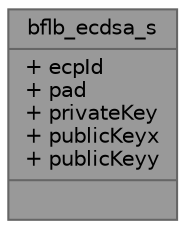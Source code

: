 digraph "bflb_ecdsa_s"
{
 // LATEX_PDF_SIZE
  bgcolor="transparent";
  edge [fontname=Helvetica,fontsize=10,labelfontname=Helvetica,labelfontsize=10];
  node [fontname=Helvetica,fontsize=10,shape=box,height=0.2,width=0.4];
  Node1 [shape=record,label="{bflb_ecdsa_s\n|+ ecpId\l+ pad\l+ privateKey\l+ publicKeyx\l+ publicKeyy\l|}",height=0.2,width=0.4,color="gray40", fillcolor="grey60", style="filled", fontcolor="black",tooltip=" "];
}
